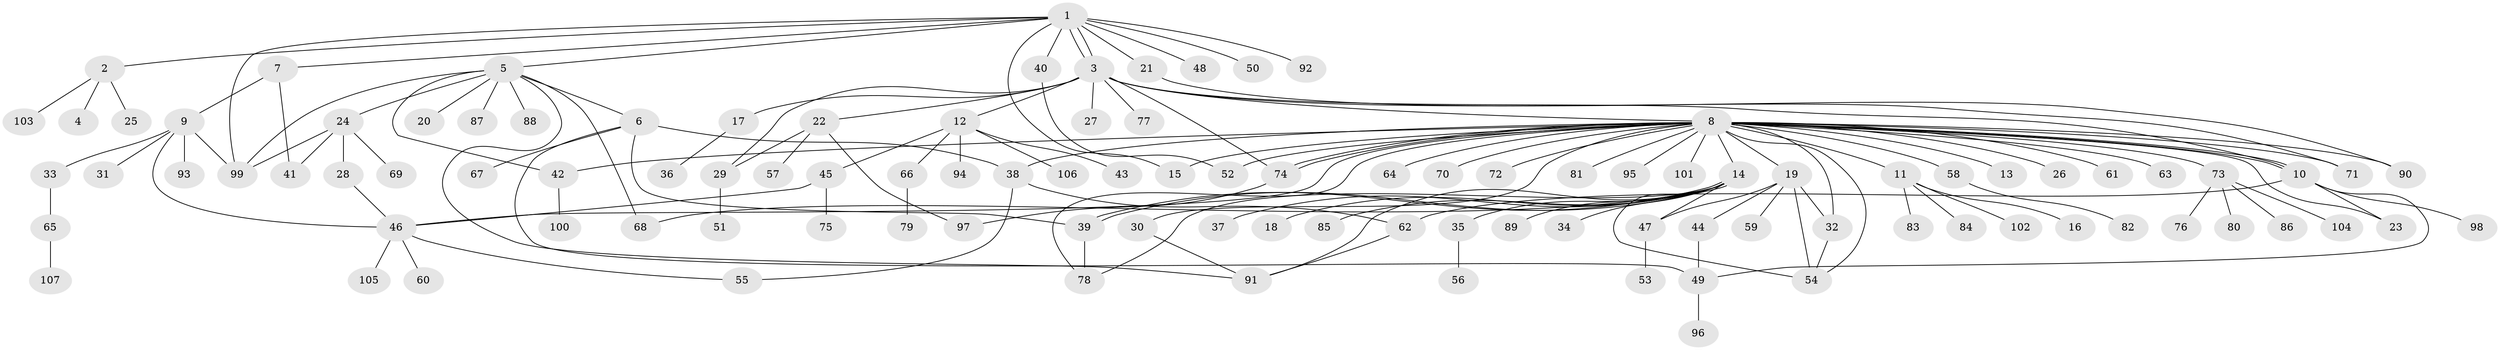 // coarse degree distribution, {1: 0.8095238095238095, 3: 0.047619047619047616, 2: 0.047619047619047616, 5: 0.023809523809523808, 22: 0.023809523809523808, 7: 0.023809523809523808, 10: 0.023809523809523808}
// Generated by graph-tools (version 1.1) at 2025/50/03/04/25 21:50:01]
// undirected, 107 vertices, 144 edges
graph export_dot {
graph [start="1"]
  node [color=gray90,style=filled];
  1;
  2;
  3;
  4;
  5;
  6;
  7;
  8;
  9;
  10;
  11;
  12;
  13;
  14;
  15;
  16;
  17;
  18;
  19;
  20;
  21;
  22;
  23;
  24;
  25;
  26;
  27;
  28;
  29;
  30;
  31;
  32;
  33;
  34;
  35;
  36;
  37;
  38;
  39;
  40;
  41;
  42;
  43;
  44;
  45;
  46;
  47;
  48;
  49;
  50;
  51;
  52;
  53;
  54;
  55;
  56;
  57;
  58;
  59;
  60;
  61;
  62;
  63;
  64;
  65;
  66;
  67;
  68;
  69;
  70;
  71;
  72;
  73;
  74;
  75;
  76;
  77;
  78;
  79;
  80;
  81;
  82;
  83;
  84;
  85;
  86;
  87;
  88;
  89;
  90;
  91;
  92;
  93;
  94;
  95;
  96;
  97;
  98;
  99;
  100;
  101;
  102;
  103;
  104;
  105;
  106;
  107;
  1 -- 2;
  1 -- 3;
  1 -- 3;
  1 -- 5;
  1 -- 7;
  1 -- 15;
  1 -- 21;
  1 -- 40;
  1 -- 48;
  1 -- 50;
  1 -- 92;
  1 -- 99;
  2 -- 4;
  2 -- 25;
  2 -- 103;
  3 -- 8;
  3 -- 10;
  3 -- 12;
  3 -- 17;
  3 -- 22;
  3 -- 27;
  3 -- 29;
  3 -- 71;
  3 -- 74;
  3 -- 77;
  5 -- 6;
  5 -- 20;
  5 -- 24;
  5 -- 42;
  5 -- 68;
  5 -- 87;
  5 -- 88;
  5 -- 91;
  5 -- 99;
  6 -- 38;
  6 -- 39;
  6 -- 49;
  6 -- 67;
  7 -- 9;
  7 -- 41;
  8 -- 10;
  8 -- 10;
  8 -- 11;
  8 -- 13;
  8 -- 14;
  8 -- 15;
  8 -- 19;
  8 -- 23;
  8 -- 26;
  8 -- 30;
  8 -- 32;
  8 -- 38;
  8 -- 42;
  8 -- 46;
  8 -- 52;
  8 -- 54;
  8 -- 58;
  8 -- 61;
  8 -- 63;
  8 -- 64;
  8 -- 70;
  8 -- 71;
  8 -- 72;
  8 -- 73;
  8 -- 74;
  8 -- 74;
  8 -- 78;
  8 -- 81;
  8 -- 90;
  8 -- 95;
  8 -- 101;
  9 -- 31;
  9 -- 33;
  9 -- 46;
  9 -- 93;
  9 -- 99;
  10 -- 23;
  10 -- 49;
  10 -- 62;
  10 -- 98;
  11 -- 16;
  11 -- 83;
  11 -- 84;
  11 -- 102;
  12 -- 43;
  12 -- 45;
  12 -- 66;
  12 -- 94;
  12 -- 106;
  14 -- 18;
  14 -- 34;
  14 -- 35;
  14 -- 37;
  14 -- 39;
  14 -- 39;
  14 -- 47;
  14 -- 54;
  14 -- 68;
  14 -- 78;
  14 -- 85;
  14 -- 89;
  14 -- 91;
  17 -- 36;
  19 -- 32;
  19 -- 44;
  19 -- 47;
  19 -- 54;
  19 -- 59;
  21 -- 90;
  22 -- 29;
  22 -- 57;
  22 -- 97;
  24 -- 28;
  24 -- 41;
  24 -- 69;
  24 -- 99;
  28 -- 46;
  29 -- 51;
  30 -- 91;
  32 -- 54;
  33 -- 65;
  35 -- 56;
  38 -- 55;
  38 -- 62;
  39 -- 78;
  40 -- 52;
  42 -- 100;
  44 -- 49;
  45 -- 46;
  45 -- 75;
  46 -- 55;
  46 -- 60;
  46 -- 105;
  47 -- 53;
  49 -- 96;
  58 -- 82;
  62 -- 91;
  65 -- 107;
  66 -- 79;
  73 -- 76;
  73 -- 80;
  73 -- 86;
  73 -- 104;
  74 -- 97;
}
